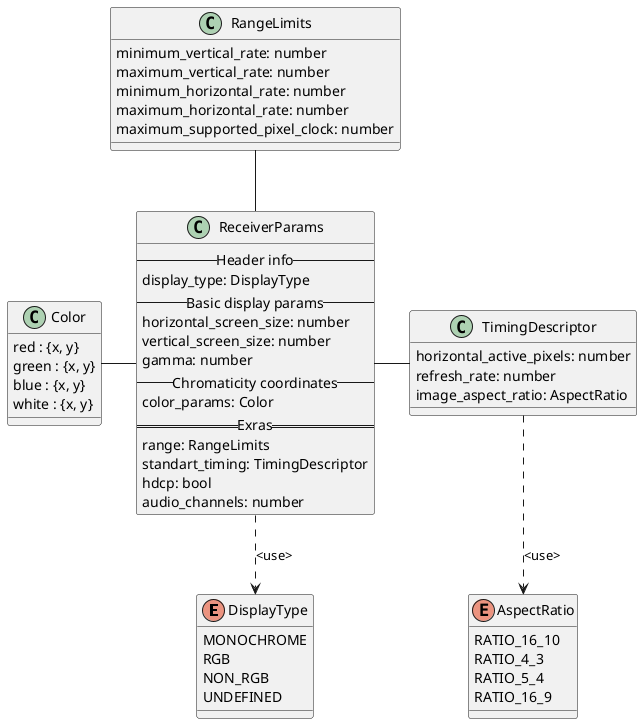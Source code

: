 @startuml EDID_Data_Model

enum DisplayType {
    MONOCHROME
    RGB
    NON_RGB
    UNDEFINED
}

enum AspectRatio {
    RATIO_16_10
    RATIO_4_3
    RATIO_5_4
    RATIO_16_9
}

class TimingDescriptor {
    horizontal_active_pixels: number
    refresh_rate: number
    image_aspect_ratio: AspectRatio
}

class Color {
    red : {x, y}
    green : {x, y}
    blue : {x, y}
    white : {x, y}
}

class RangeLimits {
    minimum_vertical_rate: number
    maximum_vertical_rate: number
    minimum_horizontal_rate: number
    maximum_horizontal_rate: number
    maximum_supported_pixel_clock: number
}

class ReceiverParams {
    -- Header info --
    display_type: DisplayType
    -- Basic display params --
    horizontal_screen_size: number
    vertical_screen_size: number
    gamma: number
    -- Chromaticity coordinates --
    color_params: Color
    == Exras ==
    range: RangeLimits
    standart_timing: TimingDescriptor
    hdcp: bool
    audio_channels: number
}

ReceiverParams -left- Color
ReceiverParams -right- TimingDescriptor
ReceiverParams -up- RangeLimits
TimingDescriptor ..> AspectRatio : "<use>"
ReceiverParams ..> DisplayType : "<use>"

@enduml